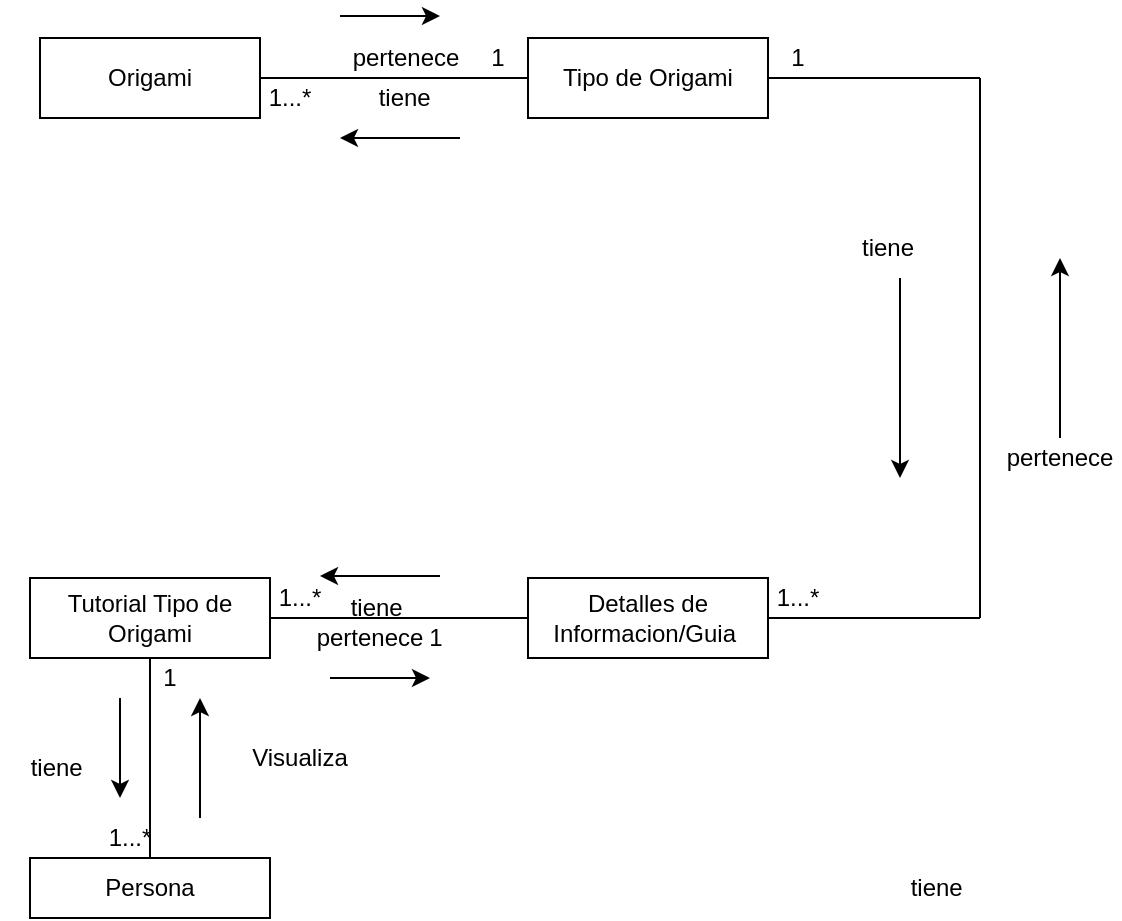 <mxfile version="20.2.3" type="github">
  <diagram id="qQjOGNZVM2u2vZWcB5vZ" name="Página-1">
    <mxGraphModel dx="1116" dy="507" grid="1" gridSize="10" guides="1" tooltips="1" connect="1" arrows="1" fold="1" page="1" pageScale="1" pageWidth="827" pageHeight="1169" math="0" shadow="0">
      <root>
        <mxCell id="0" />
        <mxCell id="1" parent="0" />
        <mxCell id="uiCKqk8TsC3t00TrTfl8-2" value="Tipo de Origami" style="rounded=0;whiteSpace=wrap;html=1;" parent="1" vertex="1">
          <mxGeometry x="384" y="51" width="120" height="40" as="geometry" />
        </mxCell>
        <mxCell id="uiCKqk8TsC3t00TrTfl8-4" value="Origami" style="rounded=0;whiteSpace=wrap;html=1;" parent="1" vertex="1">
          <mxGeometry x="140" y="51" width="110" height="40" as="geometry" />
        </mxCell>
        <mxCell id="uiCKqk8TsC3t00TrTfl8-8" value="Detalles de Informacion/Guia&amp;nbsp;" style="rounded=0;whiteSpace=wrap;html=1;" parent="1" vertex="1">
          <mxGeometry x="384" y="321" width="120" height="40" as="geometry" />
        </mxCell>
        <mxCell id="uiCKqk8TsC3t00TrTfl8-10" value="" style="endArrow=none;html=1;rounded=0;entryX=0;entryY=0.5;entryDx=0;entryDy=0;exitX=1;exitY=0.5;exitDx=0;exitDy=0;" parent="1" source="uiCKqk8TsC3t00TrTfl8-4" target="uiCKqk8TsC3t00TrTfl8-2" edge="1">
          <mxGeometry width="50" height="50" relative="1" as="geometry">
            <mxPoint x="260" y="221" as="sourcePoint" />
            <mxPoint x="310" y="171" as="targetPoint" />
          </mxGeometry>
        </mxCell>
        <mxCell id="uiCKqk8TsC3t00TrTfl8-11" value="Persona" style="rounded=0;whiteSpace=wrap;html=1;" parent="1" vertex="1">
          <mxGeometry x="135" y="461" width="120" height="30" as="geometry" />
        </mxCell>
        <mxCell id="uiCKqk8TsC3t00TrTfl8-13" value="" style="endArrow=none;html=1;rounded=0;entryX=0;entryY=0.5;entryDx=0;entryDy=0;exitX=1;exitY=0.5;exitDx=0;exitDy=0;" parent="1" source="uiCKqk8TsC3t00TrTfl8-2" edge="1">
          <mxGeometry width="50" height="50" relative="1" as="geometry">
            <mxPoint x="540" y="221" as="sourcePoint" />
            <mxPoint x="610.0" y="71" as="targetPoint" />
          </mxGeometry>
        </mxCell>
        <mxCell id="uiCKqk8TsC3t00TrTfl8-15" value="" style="endArrow=none;html=1;rounded=0;entryX=0;entryY=0.5;entryDx=0;entryDy=0;exitX=1;exitY=0.5;exitDx=0;exitDy=0;" parent="1" source="uiCKqk8TsC3t00TrTfl8-8" edge="1">
          <mxGeometry width="50" height="50" relative="1" as="geometry">
            <mxPoint x="504" y="191" as="sourcePoint" />
            <mxPoint x="610.0" y="341" as="targetPoint" />
          </mxGeometry>
        </mxCell>
        <mxCell id="uiCKqk8TsC3t00TrTfl8-16" value="Tutorial Tipo de Origami" style="rounded=0;whiteSpace=wrap;html=1;" parent="1" vertex="1">
          <mxGeometry x="135" y="321" width="120" height="40" as="geometry" />
        </mxCell>
        <mxCell id="uiCKqk8TsC3t00TrTfl8-17" value="" style="endArrow=none;html=1;rounded=0;entryX=0;entryY=0.5;entryDx=0;entryDy=0;exitX=1;exitY=0.5;exitDx=0;exitDy=0;" parent="1" source="uiCKqk8TsC3t00TrTfl8-16" target="uiCKqk8TsC3t00TrTfl8-8" edge="1">
          <mxGeometry width="50" height="50" relative="1" as="geometry">
            <mxPoint x="270" y="351" as="sourcePoint" />
            <mxPoint x="320" y="301" as="targetPoint" />
          </mxGeometry>
        </mxCell>
        <mxCell id="uiCKqk8TsC3t00TrTfl8-18" value="" style="endArrow=none;html=1;rounded=0;entryX=0.5;entryY=1;entryDx=0;entryDy=0;exitX=0.5;exitY=0;exitDx=0;exitDy=0;" parent="1" source="uiCKqk8TsC3t00TrTfl8-11" target="uiCKqk8TsC3t00TrTfl8-16" edge="1">
          <mxGeometry width="50" height="50" relative="1" as="geometry">
            <mxPoint x="250" y="301" as="sourcePoint" />
            <mxPoint x="300" y="241" as="targetPoint" />
          </mxGeometry>
        </mxCell>
        <mxCell id="uiCKqk8TsC3t00TrTfl8-19" value="" style="endArrow=classic;html=1;rounded=0;" parent="1" edge="1">
          <mxGeometry width="50" height="50" relative="1" as="geometry">
            <mxPoint x="290" y="40" as="sourcePoint" />
            <mxPoint x="340" y="40" as="targetPoint" />
          </mxGeometry>
        </mxCell>
        <mxCell id="uiCKqk8TsC3t00TrTfl8-20" value="" style="endArrow=classic;html=1;rounded=0;" parent="1" edge="1">
          <mxGeometry width="50" height="50" relative="1" as="geometry">
            <mxPoint x="350" y="101" as="sourcePoint" />
            <mxPoint x="290" y="101" as="targetPoint" />
          </mxGeometry>
        </mxCell>
        <mxCell id="uiCKqk8TsC3t00TrTfl8-21" value="" style="endArrow=classic;html=1;rounded=0;" parent="1" edge="1">
          <mxGeometry width="50" height="50" relative="1" as="geometry">
            <mxPoint x="650" y="251" as="sourcePoint" />
            <mxPoint x="650" y="161" as="targetPoint" />
          </mxGeometry>
        </mxCell>
        <mxCell id="uiCKqk8TsC3t00TrTfl8-22" value="" style="endArrow=classic;html=1;rounded=0;" parent="1" edge="1">
          <mxGeometry width="50" height="50" relative="1" as="geometry">
            <mxPoint x="285" y="371" as="sourcePoint" />
            <mxPoint x="335" y="371" as="targetPoint" />
          </mxGeometry>
        </mxCell>
        <mxCell id="uiCKqk8TsC3t00TrTfl8-23" value="" style="endArrow=classic;html=1;rounded=0;entryX=1;entryY=1;entryDx=0;entryDy=0;" parent="1" target="uiCKqk8TsC3t00TrTfl8-73" edge="1">
          <mxGeometry width="50" height="50" relative="1" as="geometry">
            <mxPoint x="220" y="441" as="sourcePoint" />
            <mxPoint x="270" y="441" as="targetPoint" />
          </mxGeometry>
        </mxCell>
        <mxCell id="uiCKqk8TsC3t00TrTfl8-24" value="tiene&amp;nbsp;" style="text;html=1;strokeColor=none;fillColor=none;align=center;verticalAlign=middle;whiteSpace=wrap;rounded=0;" parent="1" vertex="1">
          <mxGeometry x="294" y="66" width="60" height="30" as="geometry" />
        </mxCell>
        <mxCell id="uiCKqk8TsC3t00TrTfl8-26" value="1...*" style="text;html=1;strokeColor=none;fillColor=none;align=center;verticalAlign=middle;whiteSpace=wrap;rounded=0;" parent="1" vertex="1">
          <mxGeometry x="250" y="71" width="30" height="20" as="geometry" />
        </mxCell>
        <mxCell id="uiCKqk8TsC3t00TrTfl8-29" value="" style="endArrow=classic;html=1;rounded=0;" parent="1" edge="1">
          <mxGeometry width="50" height="50" relative="1" as="geometry">
            <mxPoint x="570" y="171" as="sourcePoint" />
            <mxPoint x="570" y="271" as="targetPoint" />
          </mxGeometry>
        </mxCell>
        <mxCell id="uiCKqk8TsC3t00TrTfl8-32" value="pertenece" style="text;html=1;strokeColor=none;fillColor=none;align=center;verticalAlign=middle;whiteSpace=wrap;rounded=0;" parent="1" vertex="1">
          <mxGeometry x="293" y="51" width="60" height="20" as="geometry" />
        </mxCell>
        <mxCell id="uiCKqk8TsC3t00TrTfl8-34" value="1" style="text;html=1;strokeColor=none;fillColor=none;align=center;verticalAlign=middle;whiteSpace=wrap;rounded=0;" parent="1" vertex="1">
          <mxGeometry x="354" y="51" width="30" height="20" as="geometry" />
        </mxCell>
        <mxCell id="uiCKqk8TsC3t00TrTfl8-35" value="tiene" style="text;html=1;strokeColor=none;fillColor=none;align=center;verticalAlign=middle;whiteSpace=wrap;rounded=0;" parent="1" vertex="1">
          <mxGeometry x="534" y="141" width="60" height="30" as="geometry" />
        </mxCell>
        <mxCell id="uiCKqk8TsC3t00TrTfl8-39" value="1...*" style="text;html=1;strokeColor=none;fillColor=none;align=center;verticalAlign=middle;whiteSpace=wrap;rounded=0;" parent="1" vertex="1">
          <mxGeometry x="504" y="321" width="30" height="20" as="geometry" />
        </mxCell>
        <mxCell id="uiCKqk8TsC3t00TrTfl8-43" value="pertenece" style="text;html=1;strokeColor=none;fillColor=none;align=center;verticalAlign=middle;whiteSpace=wrap;rounded=0;" parent="1" vertex="1">
          <mxGeometry x="620" y="251" width="60" height="20" as="geometry" />
        </mxCell>
        <mxCell id="uiCKqk8TsC3t00TrTfl8-44" value="1" style="text;html=1;strokeColor=none;fillColor=none;align=center;verticalAlign=middle;whiteSpace=wrap;rounded=0;" parent="1" vertex="1">
          <mxGeometry x="504" y="51" width="30" height="20" as="geometry" />
        </mxCell>
        <mxCell id="uiCKqk8TsC3t00TrTfl8-55" value="tiene&amp;nbsp;" style="text;html=1;strokeColor=none;fillColor=none;align=center;verticalAlign=middle;whiteSpace=wrap;rounded=0;" parent="1" vertex="1">
          <mxGeometry x="560" y="461" width="60" height="30" as="geometry" />
        </mxCell>
        <mxCell id="uiCKqk8TsC3t00TrTfl8-61" value="" style="endArrow=classic;html=1;rounded=0;" parent="1" edge="1">
          <mxGeometry width="50" height="50" relative="1" as="geometry">
            <mxPoint x="340" y="320" as="sourcePoint" />
            <mxPoint x="280" y="320" as="targetPoint" />
          </mxGeometry>
        </mxCell>
        <mxCell id="uiCKqk8TsC3t00TrTfl8-62" value="tiene&amp;nbsp;" style="text;html=1;strokeColor=none;fillColor=none;align=center;verticalAlign=middle;whiteSpace=wrap;rounded=0;" parent="1" vertex="1">
          <mxGeometry x="280" y="321" width="60" height="30" as="geometry" />
        </mxCell>
        <mxCell id="uiCKqk8TsC3t00TrTfl8-64" value="1...*" style="text;html=1;strokeColor=none;fillColor=none;align=center;verticalAlign=middle;whiteSpace=wrap;rounded=0;" parent="1" vertex="1">
          <mxGeometry x="255" y="321" width="30" height="20" as="geometry" />
        </mxCell>
        <mxCell id="uiCKqk8TsC3t00TrTfl8-68" value="1" style="text;html=1;strokeColor=none;fillColor=none;align=center;verticalAlign=middle;whiteSpace=wrap;rounded=0;" parent="1" vertex="1">
          <mxGeometry x="323" y="341" width="30" height="20" as="geometry" />
        </mxCell>
        <mxCell id="uiCKqk8TsC3t00TrTfl8-69" value="pertenece" style="text;html=1;strokeColor=none;fillColor=none;align=center;verticalAlign=middle;whiteSpace=wrap;rounded=0;" parent="1" vertex="1">
          <mxGeometry x="275" y="341" width="60" height="20" as="geometry" />
        </mxCell>
        <mxCell id="uiCKqk8TsC3t00TrTfl8-70" value="1...*" style="text;html=1;strokeColor=none;fillColor=none;align=center;verticalAlign=middle;whiteSpace=wrap;rounded=0;" parent="1" vertex="1">
          <mxGeometry x="170" y="441" width="30" height="20" as="geometry" />
        </mxCell>
        <mxCell id="uiCKqk8TsC3t00TrTfl8-71" value="tiene&amp;nbsp;" style="text;html=1;strokeColor=none;fillColor=none;align=center;verticalAlign=middle;whiteSpace=wrap;rounded=0;" parent="1" vertex="1">
          <mxGeometry x="120" y="401" width="60" height="30" as="geometry" />
        </mxCell>
        <mxCell id="uiCKqk8TsC3t00TrTfl8-72" value="" style="endArrow=classic;html=1;rounded=0;entryX=1;entryY=1;entryDx=0;entryDy=0;" parent="1" target="uiCKqk8TsC3t00TrTfl8-71" edge="1">
          <mxGeometry width="50" height="50" relative="1" as="geometry">
            <mxPoint x="180.0" y="381" as="sourcePoint" />
            <mxPoint x="120" y="381" as="targetPoint" />
          </mxGeometry>
        </mxCell>
        <mxCell id="uiCKqk8TsC3t00TrTfl8-73" value="1" style="text;html=1;strokeColor=none;fillColor=none;align=center;verticalAlign=middle;whiteSpace=wrap;rounded=0;" parent="1" vertex="1">
          <mxGeometry x="190" y="361" width="30" height="20" as="geometry" />
        </mxCell>
        <mxCell id="uiCKqk8TsC3t00TrTfl8-76" value="Visualiza" style="text;html=1;strokeColor=none;fillColor=none;align=center;verticalAlign=middle;whiteSpace=wrap;rounded=0;" parent="1" vertex="1">
          <mxGeometry x="240" y="401" width="60" height="20" as="geometry" />
        </mxCell>
        <mxCell id="GRwFLbJ_8jsfV9U0BvC0-13" value="" style="endArrow=none;html=1;rounded=0;fontSize=12;" edge="1" parent="1">
          <mxGeometry width="50" height="50" relative="1" as="geometry">
            <mxPoint x="610" y="341" as="sourcePoint" />
            <mxPoint x="610" y="71" as="targetPoint" />
          </mxGeometry>
        </mxCell>
      </root>
    </mxGraphModel>
  </diagram>
</mxfile>
